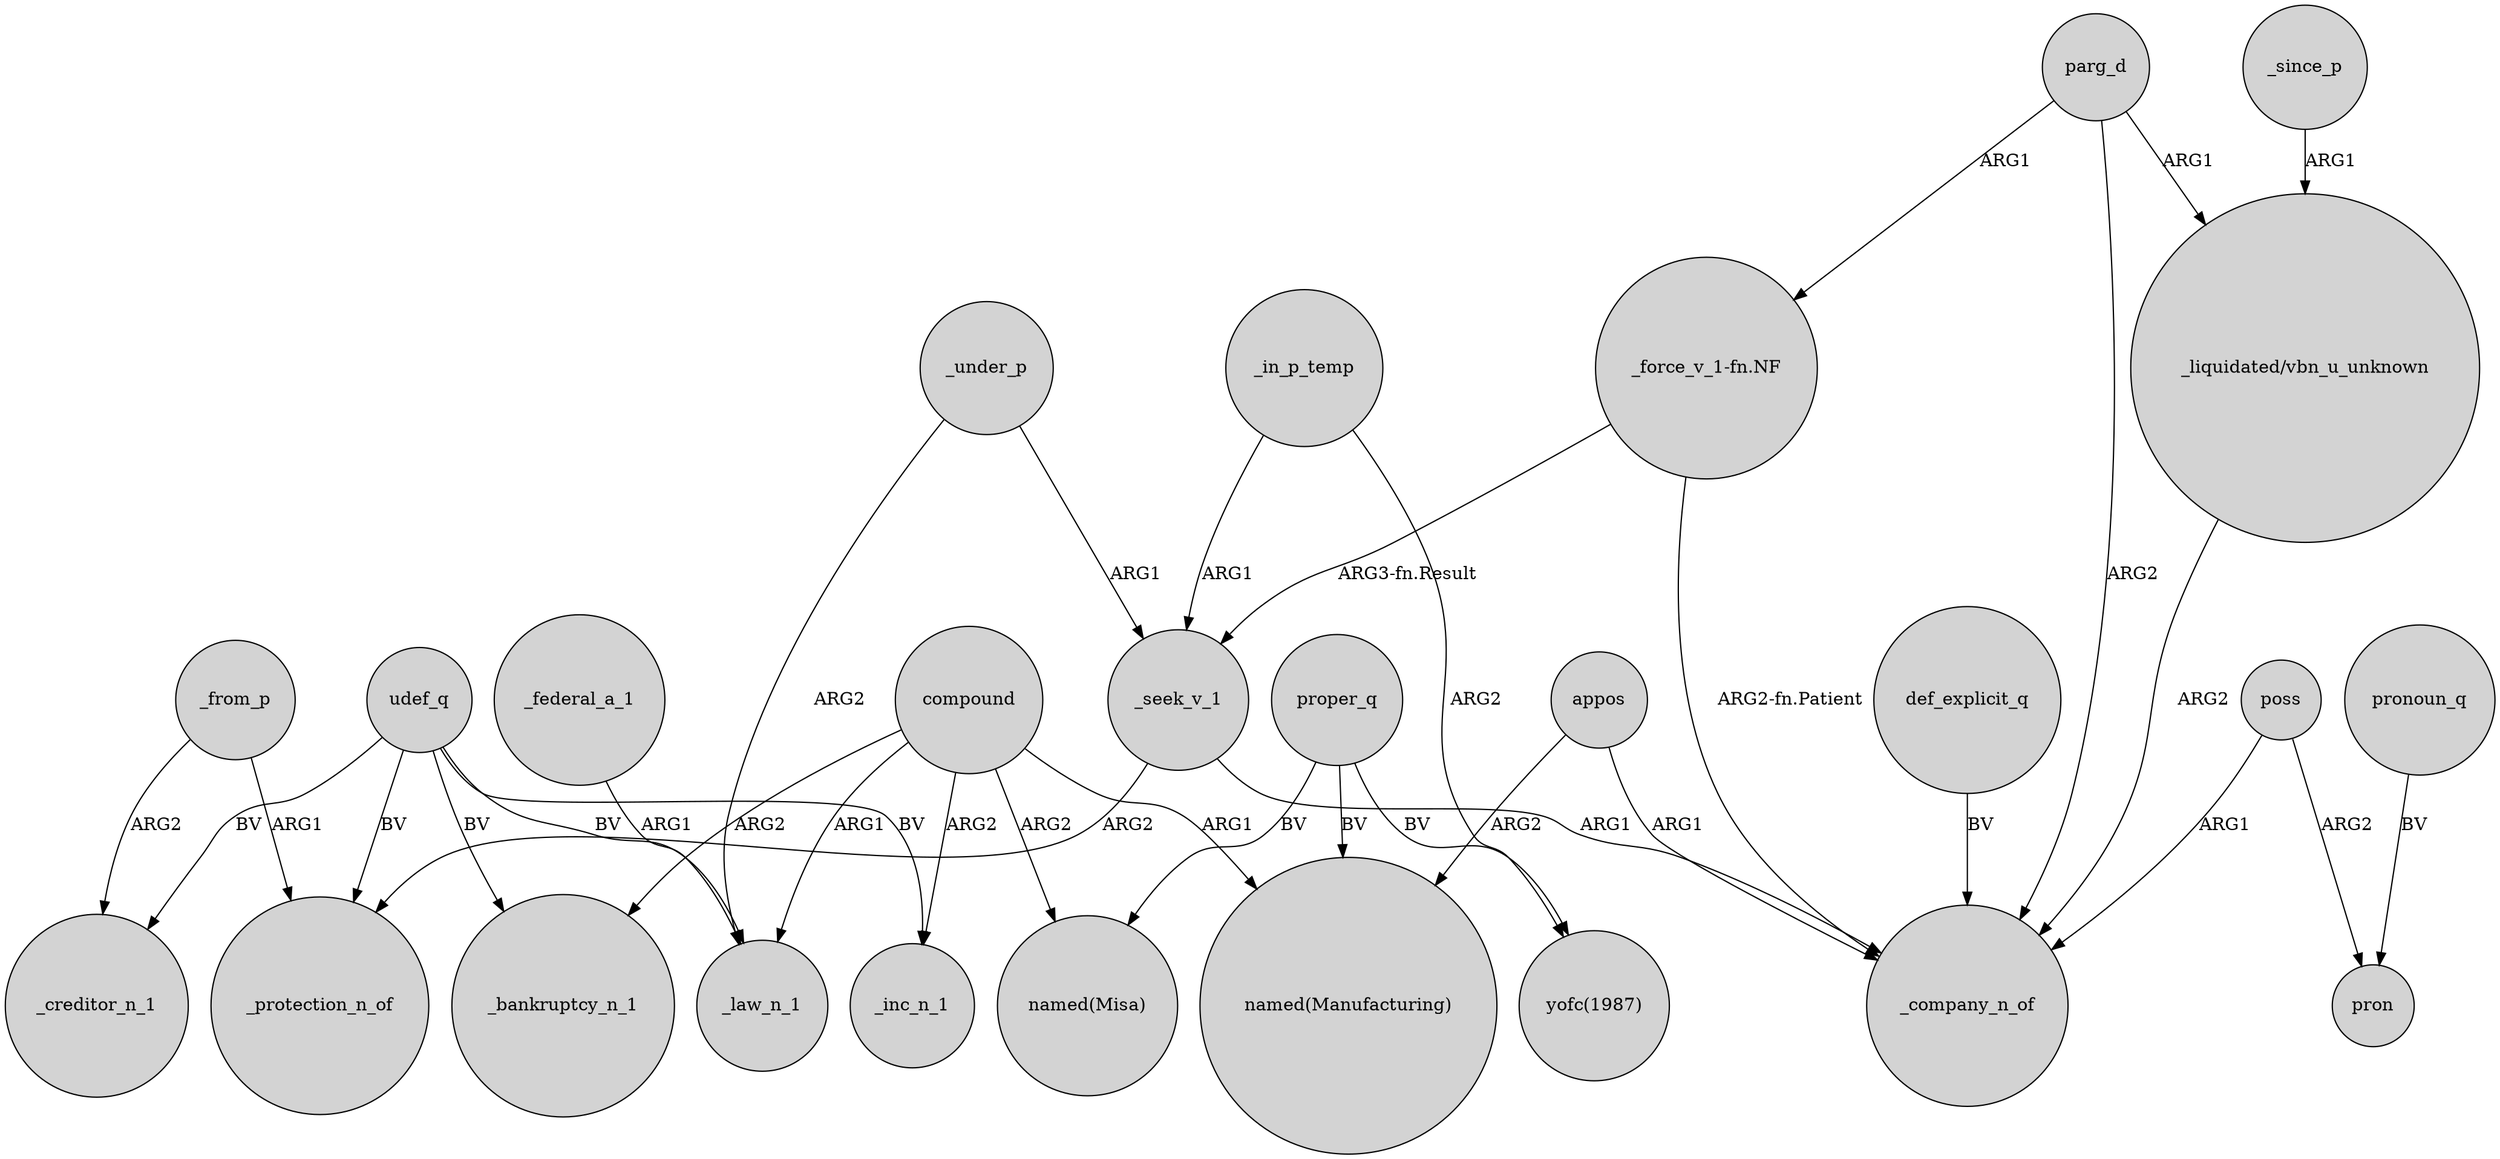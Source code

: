 digraph {
	node [shape=circle style=filled]
	_seek_v_1 -> _protection_n_of [label=ARG2]
	_in_p_temp -> "yofc(1987)" [label=ARG2]
	udef_q -> _inc_n_1 [label=BV]
	udef_q -> _bankruptcy_n_1 [label=BV]
	poss -> pron [label=ARG2]
	compound -> "named(Manufacturing)" [label=ARG1]
	_in_p_temp -> _seek_v_1 [label=ARG1]
	"_force_v_1-fn.NF" -> _company_n_of [label="ARG2-fn.Patient"]
	_under_p -> _seek_v_1 [label=ARG1]
	compound -> _bankruptcy_n_1 [label=ARG2]
	_since_p -> "_liquidated/vbn_u_unknown" [label=ARG1]
	udef_q -> _law_n_1 [label=BV]
	proper_q -> "named(Misa)" [label=BV]
	def_explicit_q -> _company_n_of [label=BV]
	pronoun_q -> pron [label=BV]
	udef_q -> _protection_n_of [label=BV]
	compound -> "named(Misa)" [label=ARG2]
	"_liquidated/vbn_u_unknown" -> _company_n_of [label=ARG2]
	parg_d -> "_liquidated/vbn_u_unknown" [label=ARG1]
	proper_q -> "named(Manufacturing)" [label=BV]
	appos -> "named(Manufacturing)" [label=ARG2]
	parg_d -> _company_n_of [label=ARG2]
	_seek_v_1 -> _company_n_of [label=ARG1]
	"_force_v_1-fn.NF" -> _seek_v_1 [label="ARG3-fn.Result"]
	parg_d -> "_force_v_1-fn.NF" [label=ARG1]
	proper_q -> "yofc(1987)" [label=BV]
	_from_p -> _protection_n_of [label=ARG1]
	appos -> _company_n_of [label=ARG1]
	udef_q -> _creditor_n_1 [label=BV]
	_federal_a_1 -> _law_n_1 [label=ARG1]
	poss -> _company_n_of [label=ARG1]
	_from_p -> _creditor_n_1 [label=ARG2]
	compound -> _law_n_1 [label=ARG1]
	compound -> _inc_n_1 [label=ARG2]
	_under_p -> _law_n_1 [label=ARG2]
}
